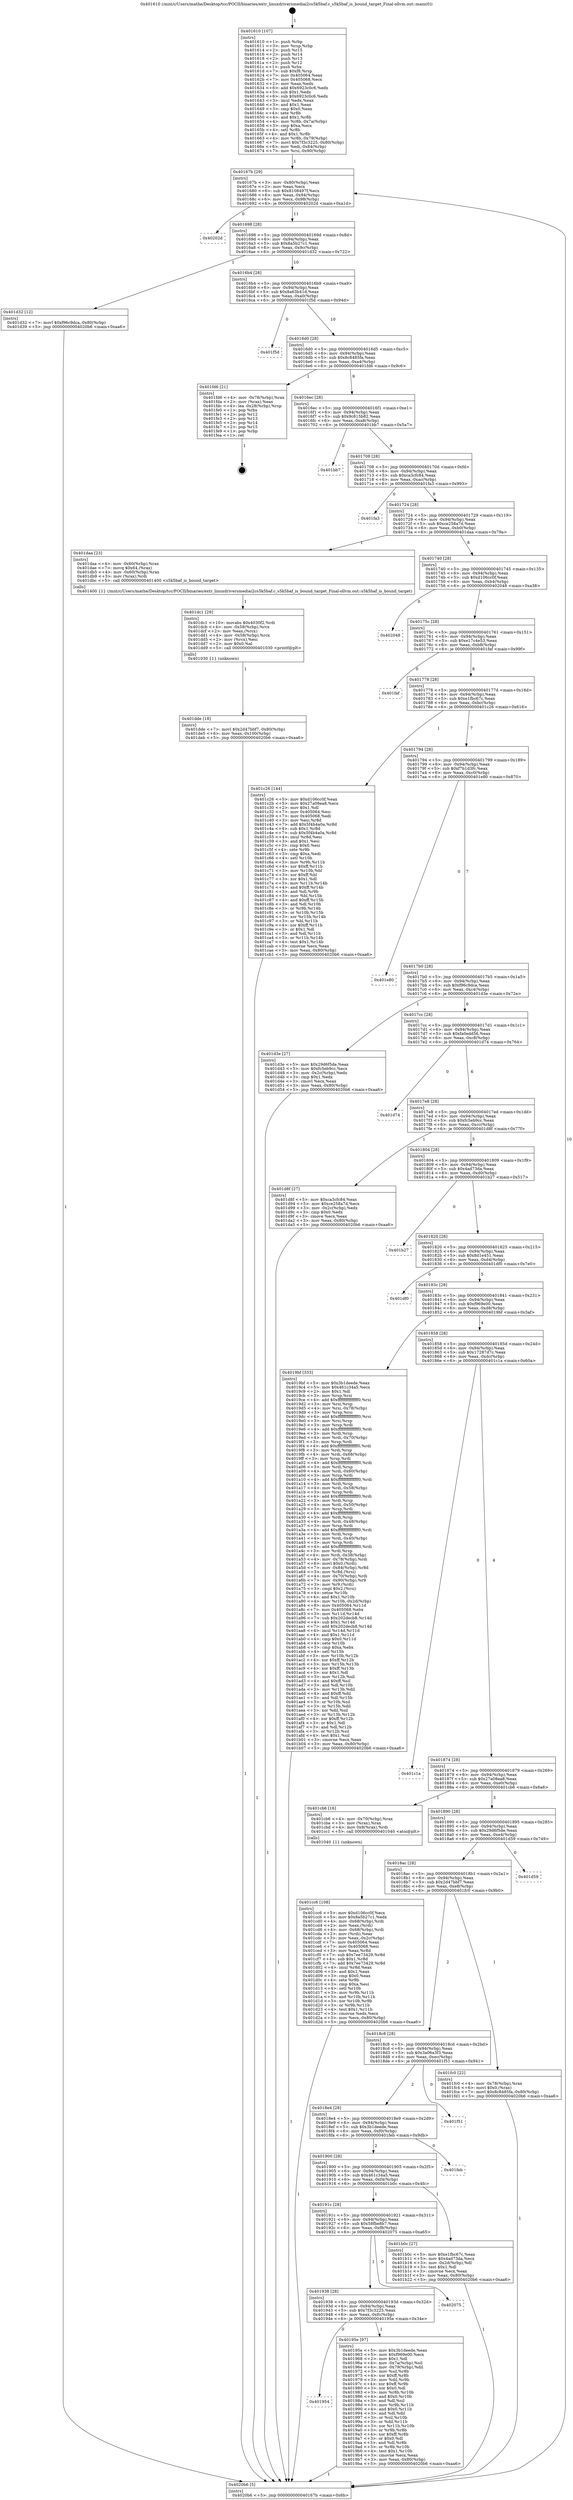 digraph "0x401610" {
  label = "0x401610 (/mnt/c/Users/mathe/Desktop/tcc/POCII/binaries/extr_linuxdriversmediai2cs5k5baf.c_s5k5baf_is_bound_target_Final-ollvm.out::main(0))"
  labelloc = "t"
  node[shape=record]

  Entry [label="",width=0.3,height=0.3,shape=circle,fillcolor=black,style=filled]
  "0x40167b" [label="{
     0x40167b [29]\l
     | [instrs]\l
     &nbsp;&nbsp;0x40167b \<+3\>: mov -0x80(%rbp),%eax\l
     &nbsp;&nbsp;0x40167e \<+2\>: mov %eax,%ecx\l
     &nbsp;&nbsp;0x401680 \<+6\>: sub $0x8108497f,%ecx\l
     &nbsp;&nbsp;0x401686 \<+6\>: mov %eax,-0x94(%rbp)\l
     &nbsp;&nbsp;0x40168c \<+6\>: mov %ecx,-0x98(%rbp)\l
     &nbsp;&nbsp;0x401692 \<+6\>: je 000000000040202d \<main+0xa1d\>\l
  }"]
  "0x40202d" [label="{
     0x40202d\l
  }", style=dashed]
  "0x401698" [label="{
     0x401698 [28]\l
     | [instrs]\l
     &nbsp;&nbsp;0x401698 \<+5\>: jmp 000000000040169d \<main+0x8d\>\l
     &nbsp;&nbsp;0x40169d \<+6\>: mov -0x94(%rbp),%eax\l
     &nbsp;&nbsp;0x4016a3 \<+5\>: sub $0x8a5b27c1,%eax\l
     &nbsp;&nbsp;0x4016a8 \<+6\>: mov %eax,-0x9c(%rbp)\l
     &nbsp;&nbsp;0x4016ae \<+6\>: je 0000000000401d32 \<main+0x722\>\l
  }"]
  Exit [label="",width=0.3,height=0.3,shape=circle,fillcolor=black,style=filled,peripheries=2]
  "0x401d32" [label="{
     0x401d32 [12]\l
     | [instrs]\l
     &nbsp;&nbsp;0x401d32 \<+7\>: movl $0xf96c9dca,-0x80(%rbp)\l
     &nbsp;&nbsp;0x401d39 \<+5\>: jmp 00000000004020b6 \<main+0xaa6\>\l
  }"]
  "0x4016b4" [label="{
     0x4016b4 [28]\l
     | [instrs]\l
     &nbsp;&nbsp;0x4016b4 \<+5\>: jmp 00000000004016b9 \<main+0xa9\>\l
     &nbsp;&nbsp;0x4016b9 \<+6\>: mov -0x94(%rbp),%eax\l
     &nbsp;&nbsp;0x4016bf \<+5\>: sub $0x8a63b41d,%eax\l
     &nbsp;&nbsp;0x4016c4 \<+6\>: mov %eax,-0xa0(%rbp)\l
     &nbsp;&nbsp;0x4016ca \<+6\>: je 0000000000401f5d \<main+0x94d\>\l
  }"]
  "0x401dde" [label="{
     0x401dde [18]\l
     | [instrs]\l
     &nbsp;&nbsp;0x401dde \<+7\>: movl $0x2d47bbf7,-0x80(%rbp)\l
     &nbsp;&nbsp;0x401de5 \<+6\>: mov %eax,-0x100(%rbp)\l
     &nbsp;&nbsp;0x401deb \<+5\>: jmp 00000000004020b6 \<main+0xaa6\>\l
  }"]
  "0x401f5d" [label="{
     0x401f5d\l
  }", style=dashed]
  "0x4016d0" [label="{
     0x4016d0 [28]\l
     | [instrs]\l
     &nbsp;&nbsp;0x4016d0 \<+5\>: jmp 00000000004016d5 \<main+0xc5\>\l
     &nbsp;&nbsp;0x4016d5 \<+6\>: mov -0x94(%rbp),%eax\l
     &nbsp;&nbsp;0x4016db \<+5\>: sub $0x8c8485fa,%eax\l
     &nbsp;&nbsp;0x4016e0 \<+6\>: mov %eax,-0xa4(%rbp)\l
     &nbsp;&nbsp;0x4016e6 \<+6\>: je 0000000000401fd6 \<main+0x9c6\>\l
  }"]
  "0x401dc1" [label="{
     0x401dc1 [29]\l
     | [instrs]\l
     &nbsp;&nbsp;0x401dc1 \<+10\>: movabs $0x4030f2,%rdi\l
     &nbsp;&nbsp;0x401dcb \<+4\>: mov -0x58(%rbp),%rcx\l
     &nbsp;&nbsp;0x401dcf \<+2\>: mov %eax,(%rcx)\l
     &nbsp;&nbsp;0x401dd1 \<+4\>: mov -0x58(%rbp),%rcx\l
     &nbsp;&nbsp;0x401dd5 \<+2\>: mov (%rcx),%esi\l
     &nbsp;&nbsp;0x401dd7 \<+2\>: mov $0x0,%al\l
     &nbsp;&nbsp;0x401dd9 \<+5\>: call 0000000000401030 \<printf@plt\>\l
     | [calls]\l
     &nbsp;&nbsp;0x401030 \{1\} (unknown)\l
  }"]
  "0x401fd6" [label="{
     0x401fd6 [21]\l
     | [instrs]\l
     &nbsp;&nbsp;0x401fd6 \<+4\>: mov -0x78(%rbp),%rax\l
     &nbsp;&nbsp;0x401fda \<+2\>: mov (%rax),%eax\l
     &nbsp;&nbsp;0x401fdc \<+4\>: lea -0x28(%rbp),%rsp\l
     &nbsp;&nbsp;0x401fe0 \<+1\>: pop %rbx\l
     &nbsp;&nbsp;0x401fe1 \<+2\>: pop %r12\l
     &nbsp;&nbsp;0x401fe3 \<+2\>: pop %r13\l
     &nbsp;&nbsp;0x401fe5 \<+2\>: pop %r14\l
     &nbsp;&nbsp;0x401fe7 \<+2\>: pop %r15\l
     &nbsp;&nbsp;0x401fe9 \<+1\>: pop %rbp\l
     &nbsp;&nbsp;0x401fea \<+1\>: ret\l
  }"]
  "0x4016ec" [label="{
     0x4016ec [28]\l
     | [instrs]\l
     &nbsp;&nbsp;0x4016ec \<+5\>: jmp 00000000004016f1 \<main+0xe1\>\l
     &nbsp;&nbsp;0x4016f1 \<+6\>: mov -0x94(%rbp),%eax\l
     &nbsp;&nbsp;0x4016f7 \<+5\>: sub $0x9c815b82,%eax\l
     &nbsp;&nbsp;0x4016fc \<+6\>: mov %eax,-0xa8(%rbp)\l
     &nbsp;&nbsp;0x401702 \<+6\>: je 0000000000401bb7 \<main+0x5a7\>\l
  }"]
  "0x401cc6" [label="{
     0x401cc6 [108]\l
     | [instrs]\l
     &nbsp;&nbsp;0x401cc6 \<+5\>: mov $0xd106cc0f,%ecx\l
     &nbsp;&nbsp;0x401ccb \<+5\>: mov $0x8a5b27c1,%edx\l
     &nbsp;&nbsp;0x401cd0 \<+4\>: mov -0x68(%rbp),%rdi\l
     &nbsp;&nbsp;0x401cd4 \<+2\>: mov %eax,(%rdi)\l
     &nbsp;&nbsp;0x401cd6 \<+4\>: mov -0x68(%rbp),%rdi\l
     &nbsp;&nbsp;0x401cda \<+2\>: mov (%rdi),%eax\l
     &nbsp;&nbsp;0x401cdc \<+3\>: mov %eax,-0x2c(%rbp)\l
     &nbsp;&nbsp;0x401cdf \<+7\>: mov 0x405064,%eax\l
     &nbsp;&nbsp;0x401ce6 \<+7\>: mov 0x405068,%esi\l
     &nbsp;&nbsp;0x401ced \<+3\>: mov %eax,%r8d\l
     &nbsp;&nbsp;0x401cf0 \<+7\>: sub $0x7ee73429,%r8d\l
     &nbsp;&nbsp;0x401cf7 \<+4\>: sub $0x1,%r8d\l
     &nbsp;&nbsp;0x401cfb \<+7\>: add $0x7ee73429,%r8d\l
     &nbsp;&nbsp;0x401d02 \<+4\>: imul %r8d,%eax\l
     &nbsp;&nbsp;0x401d06 \<+3\>: and $0x1,%eax\l
     &nbsp;&nbsp;0x401d09 \<+3\>: cmp $0x0,%eax\l
     &nbsp;&nbsp;0x401d0c \<+4\>: sete %r9b\l
     &nbsp;&nbsp;0x401d10 \<+3\>: cmp $0xa,%esi\l
     &nbsp;&nbsp;0x401d13 \<+4\>: setl %r10b\l
     &nbsp;&nbsp;0x401d17 \<+3\>: mov %r9b,%r11b\l
     &nbsp;&nbsp;0x401d1a \<+3\>: and %r10b,%r11b\l
     &nbsp;&nbsp;0x401d1d \<+3\>: xor %r10b,%r9b\l
     &nbsp;&nbsp;0x401d20 \<+3\>: or %r9b,%r11b\l
     &nbsp;&nbsp;0x401d23 \<+4\>: test $0x1,%r11b\l
     &nbsp;&nbsp;0x401d27 \<+3\>: cmovne %edx,%ecx\l
     &nbsp;&nbsp;0x401d2a \<+3\>: mov %ecx,-0x80(%rbp)\l
     &nbsp;&nbsp;0x401d2d \<+5\>: jmp 00000000004020b6 \<main+0xaa6\>\l
  }"]
  "0x401bb7" [label="{
     0x401bb7\l
  }", style=dashed]
  "0x401708" [label="{
     0x401708 [28]\l
     | [instrs]\l
     &nbsp;&nbsp;0x401708 \<+5\>: jmp 000000000040170d \<main+0xfd\>\l
     &nbsp;&nbsp;0x40170d \<+6\>: mov -0x94(%rbp),%eax\l
     &nbsp;&nbsp;0x401713 \<+5\>: sub $0xca3cfc84,%eax\l
     &nbsp;&nbsp;0x401718 \<+6\>: mov %eax,-0xac(%rbp)\l
     &nbsp;&nbsp;0x40171e \<+6\>: je 0000000000401fa3 \<main+0x993\>\l
  }"]
  "0x401610" [label="{
     0x401610 [107]\l
     | [instrs]\l
     &nbsp;&nbsp;0x401610 \<+1\>: push %rbp\l
     &nbsp;&nbsp;0x401611 \<+3\>: mov %rsp,%rbp\l
     &nbsp;&nbsp;0x401614 \<+2\>: push %r15\l
     &nbsp;&nbsp;0x401616 \<+2\>: push %r14\l
     &nbsp;&nbsp;0x401618 \<+2\>: push %r13\l
     &nbsp;&nbsp;0x40161a \<+2\>: push %r12\l
     &nbsp;&nbsp;0x40161c \<+1\>: push %rbx\l
     &nbsp;&nbsp;0x40161d \<+7\>: sub $0xf8,%rsp\l
     &nbsp;&nbsp;0x401624 \<+7\>: mov 0x405064,%eax\l
     &nbsp;&nbsp;0x40162b \<+7\>: mov 0x405068,%ecx\l
     &nbsp;&nbsp;0x401632 \<+2\>: mov %eax,%edx\l
     &nbsp;&nbsp;0x401634 \<+6\>: add $0x6923c0c6,%edx\l
     &nbsp;&nbsp;0x40163a \<+3\>: sub $0x1,%edx\l
     &nbsp;&nbsp;0x40163d \<+6\>: sub $0x6923c0c6,%edx\l
     &nbsp;&nbsp;0x401643 \<+3\>: imul %edx,%eax\l
     &nbsp;&nbsp;0x401646 \<+3\>: and $0x1,%eax\l
     &nbsp;&nbsp;0x401649 \<+3\>: cmp $0x0,%eax\l
     &nbsp;&nbsp;0x40164c \<+4\>: sete %r8b\l
     &nbsp;&nbsp;0x401650 \<+4\>: and $0x1,%r8b\l
     &nbsp;&nbsp;0x401654 \<+4\>: mov %r8b,-0x7a(%rbp)\l
     &nbsp;&nbsp;0x401658 \<+3\>: cmp $0xa,%ecx\l
     &nbsp;&nbsp;0x40165b \<+4\>: setl %r8b\l
     &nbsp;&nbsp;0x40165f \<+4\>: and $0x1,%r8b\l
     &nbsp;&nbsp;0x401663 \<+4\>: mov %r8b,-0x79(%rbp)\l
     &nbsp;&nbsp;0x401667 \<+7\>: movl $0x7f3c3225,-0x80(%rbp)\l
     &nbsp;&nbsp;0x40166e \<+6\>: mov %edi,-0x84(%rbp)\l
     &nbsp;&nbsp;0x401674 \<+7\>: mov %rsi,-0x90(%rbp)\l
  }"]
  "0x401fa3" [label="{
     0x401fa3\l
  }", style=dashed]
  "0x401724" [label="{
     0x401724 [28]\l
     | [instrs]\l
     &nbsp;&nbsp;0x401724 \<+5\>: jmp 0000000000401729 \<main+0x119\>\l
     &nbsp;&nbsp;0x401729 \<+6\>: mov -0x94(%rbp),%eax\l
     &nbsp;&nbsp;0x40172f \<+5\>: sub $0xce258a7d,%eax\l
     &nbsp;&nbsp;0x401734 \<+6\>: mov %eax,-0xb0(%rbp)\l
     &nbsp;&nbsp;0x40173a \<+6\>: je 0000000000401daa \<main+0x79a\>\l
  }"]
  "0x4020b6" [label="{
     0x4020b6 [5]\l
     | [instrs]\l
     &nbsp;&nbsp;0x4020b6 \<+5\>: jmp 000000000040167b \<main+0x6b\>\l
  }"]
  "0x401daa" [label="{
     0x401daa [23]\l
     | [instrs]\l
     &nbsp;&nbsp;0x401daa \<+4\>: mov -0x60(%rbp),%rax\l
     &nbsp;&nbsp;0x401dae \<+7\>: movq $0x64,(%rax)\l
     &nbsp;&nbsp;0x401db5 \<+4\>: mov -0x60(%rbp),%rax\l
     &nbsp;&nbsp;0x401db9 \<+3\>: mov (%rax),%rdi\l
     &nbsp;&nbsp;0x401dbc \<+5\>: call 0000000000401400 \<s5k5baf_is_bound_target\>\l
     | [calls]\l
     &nbsp;&nbsp;0x401400 \{1\} (/mnt/c/Users/mathe/Desktop/tcc/POCII/binaries/extr_linuxdriversmediai2cs5k5baf.c_s5k5baf_is_bound_target_Final-ollvm.out::s5k5baf_is_bound_target)\l
  }"]
  "0x401740" [label="{
     0x401740 [28]\l
     | [instrs]\l
     &nbsp;&nbsp;0x401740 \<+5\>: jmp 0000000000401745 \<main+0x135\>\l
     &nbsp;&nbsp;0x401745 \<+6\>: mov -0x94(%rbp),%eax\l
     &nbsp;&nbsp;0x40174b \<+5\>: sub $0xd106cc0f,%eax\l
     &nbsp;&nbsp;0x401750 \<+6\>: mov %eax,-0xb4(%rbp)\l
     &nbsp;&nbsp;0x401756 \<+6\>: je 0000000000402048 \<main+0xa38\>\l
  }"]
  "0x401954" [label="{
     0x401954\l
  }", style=dashed]
  "0x402048" [label="{
     0x402048\l
  }", style=dashed]
  "0x40175c" [label="{
     0x40175c [28]\l
     | [instrs]\l
     &nbsp;&nbsp;0x40175c \<+5\>: jmp 0000000000401761 \<main+0x151\>\l
     &nbsp;&nbsp;0x401761 \<+6\>: mov -0x94(%rbp),%eax\l
     &nbsp;&nbsp;0x401767 \<+5\>: sub $0xe17c4e53,%eax\l
     &nbsp;&nbsp;0x40176c \<+6\>: mov %eax,-0xb8(%rbp)\l
     &nbsp;&nbsp;0x401772 \<+6\>: je 0000000000401faf \<main+0x99f\>\l
  }"]
  "0x40195e" [label="{
     0x40195e [97]\l
     | [instrs]\l
     &nbsp;&nbsp;0x40195e \<+5\>: mov $0x3b1deede,%eax\l
     &nbsp;&nbsp;0x401963 \<+5\>: mov $0xf969e00,%ecx\l
     &nbsp;&nbsp;0x401968 \<+2\>: mov $0x1,%dl\l
     &nbsp;&nbsp;0x40196a \<+4\>: mov -0x7a(%rbp),%sil\l
     &nbsp;&nbsp;0x40196e \<+4\>: mov -0x79(%rbp),%dil\l
     &nbsp;&nbsp;0x401972 \<+3\>: mov %sil,%r8b\l
     &nbsp;&nbsp;0x401975 \<+4\>: xor $0xff,%r8b\l
     &nbsp;&nbsp;0x401979 \<+3\>: mov %dil,%r9b\l
     &nbsp;&nbsp;0x40197c \<+4\>: xor $0xff,%r9b\l
     &nbsp;&nbsp;0x401980 \<+3\>: xor $0x0,%dl\l
     &nbsp;&nbsp;0x401983 \<+3\>: mov %r8b,%r10b\l
     &nbsp;&nbsp;0x401986 \<+4\>: and $0x0,%r10b\l
     &nbsp;&nbsp;0x40198a \<+3\>: and %dl,%sil\l
     &nbsp;&nbsp;0x40198d \<+3\>: mov %r9b,%r11b\l
     &nbsp;&nbsp;0x401990 \<+4\>: and $0x0,%r11b\l
     &nbsp;&nbsp;0x401994 \<+3\>: and %dl,%dil\l
     &nbsp;&nbsp;0x401997 \<+3\>: or %sil,%r10b\l
     &nbsp;&nbsp;0x40199a \<+3\>: or %dil,%r11b\l
     &nbsp;&nbsp;0x40199d \<+3\>: xor %r11b,%r10b\l
     &nbsp;&nbsp;0x4019a0 \<+3\>: or %r9b,%r8b\l
     &nbsp;&nbsp;0x4019a3 \<+4\>: xor $0xff,%r8b\l
     &nbsp;&nbsp;0x4019a7 \<+3\>: or $0x0,%dl\l
     &nbsp;&nbsp;0x4019aa \<+3\>: and %dl,%r8b\l
     &nbsp;&nbsp;0x4019ad \<+3\>: or %r8b,%r10b\l
     &nbsp;&nbsp;0x4019b0 \<+4\>: test $0x1,%r10b\l
     &nbsp;&nbsp;0x4019b4 \<+3\>: cmovne %ecx,%eax\l
     &nbsp;&nbsp;0x4019b7 \<+3\>: mov %eax,-0x80(%rbp)\l
     &nbsp;&nbsp;0x4019ba \<+5\>: jmp 00000000004020b6 \<main+0xaa6\>\l
  }"]
  "0x401faf" [label="{
     0x401faf\l
  }", style=dashed]
  "0x401778" [label="{
     0x401778 [28]\l
     | [instrs]\l
     &nbsp;&nbsp;0x401778 \<+5\>: jmp 000000000040177d \<main+0x16d\>\l
     &nbsp;&nbsp;0x40177d \<+6\>: mov -0x94(%rbp),%eax\l
     &nbsp;&nbsp;0x401783 \<+5\>: sub $0xe1fbc67c,%eax\l
     &nbsp;&nbsp;0x401788 \<+6\>: mov %eax,-0xbc(%rbp)\l
     &nbsp;&nbsp;0x40178e \<+6\>: je 0000000000401c26 \<main+0x616\>\l
  }"]
  "0x401938" [label="{
     0x401938 [28]\l
     | [instrs]\l
     &nbsp;&nbsp;0x401938 \<+5\>: jmp 000000000040193d \<main+0x32d\>\l
     &nbsp;&nbsp;0x40193d \<+6\>: mov -0x94(%rbp),%eax\l
     &nbsp;&nbsp;0x401943 \<+5\>: sub $0x7f3c3225,%eax\l
     &nbsp;&nbsp;0x401948 \<+6\>: mov %eax,-0xfc(%rbp)\l
     &nbsp;&nbsp;0x40194e \<+6\>: je 000000000040195e \<main+0x34e\>\l
  }"]
  "0x401c26" [label="{
     0x401c26 [144]\l
     | [instrs]\l
     &nbsp;&nbsp;0x401c26 \<+5\>: mov $0xd106cc0f,%eax\l
     &nbsp;&nbsp;0x401c2b \<+5\>: mov $0x27a08ea8,%ecx\l
     &nbsp;&nbsp;0x401c30 \<+2\>: mov $0x1,%dl\l
     &nbsp;&nbsp;0x401c32 \<+7\>: mov 0x405064,%esi\l
     &nbsp;&nbsp;0x401c39 \<+7\>: mov 0x405068,%edi\l
     &nbsp;&nbsp;0x401c40 \<+3\>: mov %esi,%r8d\l
     &nbsp;&nbsp;0x401c43 \<+7\>: add $0x5f4b4a0a,%r8d\l
     &nbsp;&nbsp;0x401c4a \<+4\>: sub $0x1,%r8d\l
     &nbsp;&nbsp;0x401c4e \<+7\>: sub $0x5f4b4a0a,%r8d\l
     &nbsp;&nbsp;0x401c55 \<+4\>: imul %r8d,%esi\l
     &nbsp;&nbsp;0x401c59 \<+3\>: and $0x1,%esi\l
     &nbsp;&nbsp;0x401c5c \<+3\>: cmp $0x0,%esi\l
     &nbsp;&nbsp;0x401c5f \<+4\>: sete %r9b\l
     &nbsp;&nbsp;0x401c63 \<+3\>: cmp $0xa,%edi\l
     &nbsp;&nbsp;0x401c66 \<+4\>: setl %r10b\l
     &nbsp;&nbsp;0x401c6a \<+3\>: mov %r9b,%r11b\l
     &nbsp;&nbsp;0x401c6d \<+4\>: xor $0xff,%r11b\l
     &nbsp;&nbsp;0x401c71 \<+3\>: mov %r10b,%bl\l
     &nbsp;&nbsp;0x401c74 \<+3\>: xor $0xff,%bl\l
     &nbsp;&nbsp;0x401c77 \<+3\>: xor $0x1,%dl\l
     &nbsp;&nbsp;0x401c7a \<+3\>: mov %r11b,%r14b\l
     &nbsp;&nbsp;0x401c7d \<+4\>: and $0xff,%r14b\l
     &nbsp;&nbsp;0x401c81 \<+3\>: and %dl,%r9b\l
     &nbsp;&nbsp;0x401c84 \<+3\>: mov %bl,%r15b\l
     &nbsp;&nbsp;0x401c87 \<+4\>: and $0xff,%r15b\l
     &nbsp;&nbsp;0x401c8b \<+3\>: and %dl,%r10b\l
     &nbsp;&nbsp;0x401c8e \<+3\>: or %r9b,%r14b\l
     &nbsp;&nbsp;0x401c91 \<+3\>: or %r10b,%r15b\l
     &nbsp;&nbsp;0x401c94 \<+3\>: xor %r15b,%r14b\l
     &nbsp;&nbsp;0x401c97 \<+3\>: or %bl,%r11b\l
     &nbsp;&nbsp;0x401c9a \<+4\>: xor $0xff,%r11b\l
     &nbsp;&nbsp;0x401c9e \<+3\>: or $0x1,%dl\l
     &nbsp;&nbsp;0x401ca1 \<+3\>: and %dl,%r11b\l
     &nbsp;&nbsp;0x401ca4 \<+3\>: or %r11b,%r14b\l
     &nbsp;&nbsp;0x401ca7 \<+4\>: test $0x1,%r14b\l
     &nbsp;&nbsp;0x401cab \<+3\>: cmovne %ecx,%eax\l
     &nbsp;&nbsp;0x401cae \<+3\>: mov %eax,-0x80(%rbp)\l
     &nbsp;&nbsp;0x401cb1 \<+5\>: jmp 00000000004020b6 \<main+0xaa6\>\l
  }"]
  "0x401794" [label="{
     0x401794 [28]\l
     | [instrs]\l
     &nbsp;&nbsp;0x401794 \<+5\>: jmp 0000000000401799 \<main+0x189\>\l
     &nbsp;&nbsp;0x401799 \<+6\>: mov -0x94(%rbp),%eax\l
     &nbsp;&nbsp;0x40179f \<+5\>: sub $0xf7b1d3fc,%eax\l
     &nbsp;&nbsp;0x4017a4 \<+6\>: mov %eax,-0xc0(%rbp)\l
     &nbsp;&nbsp;0x4017aa \<+6\>: je 0000000000401e80 \<main+0x870\>\l
  }"]
  "0x402075" [label="{
     0x402075\l
  }", style=dashed]
  "0x401e80" [label="{
     0x401e80\l
  }", style=dashed]
  "0x4017b0" [label="{
     0x4017b0 [28]\l
     | [instrs]\l
     &nbsp;&nbsp;0x4017b0 \<+5\>: jmp 00000000004017b5 \<main+0x1a5\>\l
     &nbsp;&nbsp;0x4017b5 \<+6\>: mov -0x94(%rbp),%eax\l
     &nbsp;&nbsp;0x4017bb \<+5\>: sub $0xf96c9dca,%eax\l
     &nbsp;&nbsp;0x4017c0 \<+6\>: mov %eax,-0xc4(%rbp)\l
     &nbsp;&nbsp;0x4017c6 \<+6\>: je 0000000000401d3e \<main+0x72e\>\l
  }"]
  "0x40191c" [label="{
     0x40191c [28]\l
     | [instrs]\l
     &nbsp;&nbsp;0x40191c \<+5\>: jmp 0000000000401921 \<main+0x311\>\l
     &nbsp;&nbsp;0x401921 \<+6\>: mov -0x94(%rbp),%eax\l
     &nbsp;&nbsp;0x401927 \<+5\>: sub $0x58fbe8b7,%eax\l
     &nbsp;&nbsp;0x40192c \<+6\>: mov %eax,-0xf8(%rbp)\l
     &nbsp;&nbsp;0x401932 \<+6\>: je 0000000000402075 \<main+0xa65\>\l
  }"]
  "0x401d3e" [label="{
     0x401d3e [27]\l
     | [instrs]\l
     &nbsp;&nbsp;0x401d3e \<+5\>: mov $0x29d6f5de,%eax\l
     &nbsp;&nbsp;0x401d43 \<+5\>: mov $0xfc5eb9cc,%ecx\l
     &nbsp;&nbsp;0x401d48 \<+3\>: mov -0x2c(%rbp),%edx\l
     &nbsp;&nbsp;0x401d4b \<+3\>: cmp $0x1,%edx\l
     &nbsp;&nbsp;0x401d4e \<+3\>: cmovl %ecx,%eax\l
     &nbsp;&nbsp;0x401d51 \<+3\>: mov %eax,-0x80(%rbp)\l
     &nbsp;&nbsp;0x401d54 \<+5\>: jmp 00000000004020b6 \<main+0xaa6\>\l
  }"]
  "0x4017cc" [label="{
     0x4017cc [28]\l
     | [instrs]\l
     &nbsp;&nbsp;0x4017cc \<+5\>: jmp 00000000004017d1 \<main+0x1c1\>\l
     &nbsp;&nbsp;0x4017d1 \<+6\>: mov -0x94(%rbp),%eax\l
     &nbsp;&nbsp;0x4017d7 \<+5\>: sub $0xfa0edd56,%eax\l
     &nbsp;&nbsp;0x4017dc \<+6\>: mov %eax,-0xc8(%rbp)\l
     &nbsp;&nbsp;0x4017e2 \<+6\>: je 0000000000401d74 \<main+0x764\>\l
  }"]
  "0x401b0c" [label="{
     0x401b0c [27]\l
     | [instrs]\l
     &nbsp;&nbsp;0x401b0c \<+5\>: mov $0xe1fbc67c,%eax\l
     &nbsp;&nbsp;0x401b11 \<+5\>: mov $0x4ad73da,%ecx\l
     &nbsp;&nbsp;0x401b16 \<+3\>: mov -0x2d(%rbp),%dl\l
     &nbsp;&nbsp;0x401b19 \<+3\>: test $0x1,%dl\l
     &nbsp;&nbsp;0x401b1c \<+3\>: cmovne %ecx,%eax\l
     &nbsp;&nbsp;0x401b1f \<+3\>: mov %eax,-0x80(%rbp)\l
     &nbsp;&nbsp;0x401b22 \<+5\>: jmp 00000000004020b6 \<main+0xaa6\>\l
  }"]
  "0x401d74" [label="{
     0x401d74\l
  }", style=dashed]
  "0x4017e8" [label="{
     0x4017e8 [28]\l
     | [instrs]\l
     &nbsp;&nbsp;0x4017e8 \<+5\>: jmp 00000000004017ed \<main+0x1dd\>\l
     &nbsp;&nbsp;0x4017ed \<+6\>: mov -0x94(%rbp),%eax\l
     &nbsp;&nbsp;0x4017f3 \<+5\>: sub $0xfc5eb9cc,%eax\l
     &nbsp;&nbsp;0x4017f8 \<+6\>: mov %eax,-0xcc(%rbp)\l
     &nbsp;&nbsp;0x4017fe \<+6\>: je 0000000000401d8f \<main+0x77f\>\l
  }"]
  "0x401900" [label="{
     0x401900 [28]\l
     | [instrs]\l
     &nbsp;&nbsp;0x401900 \<+5\>: jmp 0000000000401905 \<main+0x2f5\>\l
     &nbsp;&nbsp;0x401905 \<+6\>: mov -0x94(%rbp),%eax\l
     &nbsp;&nbsp;0x40190b \<+5\>: sub $0x461c34a5,%eax\l
     &nbsp;&nbsp;0x401910 \<+6\>: mov %eax,-0xf4(%rbp)\l
     &nbsp;&nbsp;0x401916 \<+6\>: je 0000000000401b0c \<main+0x4fc\>\l
  }"]
  "0x401d8f" [label="{
     0x401d8f [27]\l
     | [instrs]\l
     &nbsp;&nbsp;0x401d8f \<+5\>: mov $0xca3cfc84,%eax\l
     &nbsp;&nbsp;0x401d94 \<+5\>: mov $0xce258a7d,%ecx\l
     &nbsp;&nbsp;0x401d99 \<+3\>: mov -0x2c(%rbp),%edx\l
     &nbsp;&nbsp;0x401d9c \<+3\>: cmp $0x0,%edx\l
     &nbsp;&nbsp;0x401d9f \<+3\>: cmove %ecx,%eax\l
     &nbsp;&nbsp;0x401da2 \<+3\>: mov %eax,-0x80(%rbp)\l
     &nbsp;&nbsp;0x401da5 \<+5\>: jmp 00000000004020b6 \<main+0xaa6\>\l
  }"]
  "0x401804" [label="{
     0x401804 [28]\l
     | [instrs]\l
     &nbsp;&nbsp;0x401804 \<+5\>: jmp 0000000000401809 \<main+0x1f9\>\l
     &nbsp;&nbsp;0x401809 \<+6\>: mov -0x94(%rbp),%eax\l
     &nbsp;&nbsp;0x40180f \<+5\>: sub $0x4ad73da,%eax\l
     &nbsp;&nbsp;0x401814 \<+6\>: mov %eax,-0xd0(%rbp)\l
     &nbsp;&nbsp;0x40181a \<+6\>: je 0000000000401b27 \<main+0x517\>\l
  }"]
  "0x401feb" [label="{
     0x401feb\l
  }", style=dashed]
  "0x401b27" [label="{
     0x401b27\l
  }", style=dashed]
  "0x401820" [label="{
     0x401820 [28]\l
     | [instrs]\l
     &nbsp;&nbsp;0x401820 \<+5\>: jmp 0000000000401825 \<main+0x215\>\l
     &nbsp;&nbsp;0x401825 \<+6\>: mov -0x94(%rbp),%eax\l
     &nbsp;&nbsp;0x40182b \<+5\>: sub $0x8d1e451,%eax\l
     &nbsp;&nbsp;0x401830 \<+6\>: mov %eax,-0xd4(%rbp)\l
     &nbsp;&nbsp;0x401836 \<+6\>: je 0000000000401df0 \<main+0x7e0\>\l
  }"]
  "0x4018e4" [label="{
     0x4018e4 [28]\l
     | [instrs]\l
     &nbsp;&nbsp;0x4018e4 \<+5\>: jmp 00000000004018e9 \<main+0x2d9\>\l
     &nbsp;&nbsp;0x4018e9 \<+6\>: mov -0x94(%rbp),%eax\l
     &nbsp;&nbsp;0x4018ef \<+5\>: sub $0x3b1deede,%eax\l
     &nbsp;&nbsp;0x4018f4 \<+6\>: mov %eax,-0xf0(%rbp)\l
     &nbsp;&nbsp;0x4018fa \<+6\>: je 0000000000401feb \<main+0x9db\>\l
  }"]
  "0x401df0" [label="{
     0x401df0\l
  }", style=dashed]
  "0x40183c" [label="{
     0x40183c [28]\l
     | [instrs]\l
     &nbsp;&nbsp;0x40183c \<+5\>: jmp 0000000000401841 \<main+0x231\>\l
     &nbsp;&nbsp;0x401841 \<+6\>: mov -0x94(%rbp),%eax\l
     &nbsp;&nbsp;0x401847 \<+5\>: sub $0xf969e00,%eax\l
     &nbsp;&nbsp;0x40184c \<+6\>: mov %eax,-0xd8(%rbp)\l
     &nbsp;&nbsp;0x401852 \<+6\>: je 00000000004019bf \<main+0x3af\>\l
  }"]
  "0x401f51" [label="{
     0x401f51\l
  }", style=dashed]
  "0x4019bf" [label="{
     0x4019bf [333]\l
     | [instrs]\l
     &nbsp;&nbsp;0x4019bf \<+5\>: mov $0x3b1deede,%eax\l
     &nbsp;&nbsp;0x4019c4 \<+5\>: mov $0x461c34a5,%ecx\l
     &nbsp;&nbsp;0x4019c9 \<+2\>: mov $0x1,%dl\l
     &nbsp;&nbsp;0x4019cb \<+3\>: mov %rsp,%rsi\l
     &nbsp;&nbsp;0x4019ce \<+4\>: add $0xfffffffffffffff0,%rsi\l
     &nbsp;&nbsp;0x4019d2 \<+3\>: mov %rsi,%rsp\l
     &nbsp;&nbsp;0x4019d5 \<+4\>: mov %rsi,-0x78(%rbp)\l
     &nbsp;&nbsp;0x4019d9 \<+3\>: mov %rsp,%rsi\l
     &nbsp;&nbsp;0x4019dc \<+4\>: add $0xfffffffffffffff0,%rsi\l
     &nbsp;&nbsp;0x4019e0 \<+3\>: mov %rsi,%rsp\l
     &nbsp;&nbsp;0x4019e3 \<+3\>: mov %rsp,%rdi\l
     &nbsp;&nbsp;0x4019e6 \<+4\>: add $0xfffffffffffffff0,%rdi\l
     &nbsp;&nbsp;0x4019ea \<+3\>: mov %rdi,%rsp\l
     &nbsp;&nbsp;0x4019ed \<+4\>: mov %rdi,-0x70(%rbp)\l
     &nbsp;&nbsp;0x4019f1 \<+3\>: mov %rsp,%rdi\l
     &nbsp;&nbsp;0x4019f4 \<+4\>: add $0xfffffffffffffff0,%rdi\l
     &nbsp;&nbsp;0x4019f8 \<+3\>: mov %rdi,%rsp\l
     &nbsp;&nbsp;0x4019fb \<+4\>: mov %rdi,-0x68(%rbp)\l
     &nbsp;&nbsp;0x4019ff \<+3\>: mov %rsp,%rdi\l
     &nbsp;&nbsp;0x401a02 \<+4\>: add $0xfffffffffffffff0,%rdi\l
     &nbsp;&nbsp;0x401a06 \<+3\>: mov %rdi,%rsp\l
     &nbsp;&nbsp;0x401a09 \<+4\>: mov %rdi,-0x60(%rbp)\l
     &nbsp;&nbsp;0x401a0d \<+3\>: mov %rsp,%rdi\l
     &nbsp;&nbsp;0x401a10 \<+4\>: add $0xfffffffffffffff0,%rdi\l
     &nbsp;&nbsp;0x401a14 \<+3\>: mov %rdi,%rsp\l
     &nbsp;&nbsp;0x401a17 \<+4\>: mov %rdi,-0x58(%rbp)\l
     &nbsp;&nbsp;0x401a1b \<+3\>: mov %rsp,%rdi\l
     &nbsp;&nbsp;0x401a1e \<+4\>: add $0xfffffffffffffff0,%rdi\l
     &nbsp;&nbsp;0x401a22 \<+3\>: mov %rdi,%rsp\l
     &nbsp;&nbsp;0x401a25 \<+4\>: mov %rdi,-0x50(%rbp)\l
     &nbsp;&nbsp;0x401a29 \<+3\>: mov %rsp,%rdi\l
     &nbsp;&nbsp;0x401a2c \<+4\>: add $0xfffffffffffffff0,%rdi\l
     &nbsp;&nbsp;0x401a30 \<+3\>: mov %rdi,%rsp\l
     &nbsp;&nbsp;0x401a33 \<+4\>: mov %rdi,-0x48(%rbp)\l
     &nbsp;&nbsp;0x401a37 \<+3\>: mov %rsp,%rdi\l
     &nbsp;&nbsp;0x401a3a \<+4\>: add $0xfffffffffffffff0,%rdi\l
     &nbsp;&nbsp;0x401a3e \<+3\>: mov %rdi,%rsp\l
     &nbsp;&nbsp;0x401a41 \<+4\>: mov %rdi,-0x40(%rbp)\l
     &nbsp;&nbsp;0x401a45 \<+3\>: mov %rsp,%rdi\l
     &nbsp;&nbsp;0x401a48 \<+4\>: add $0xfffffffffffffff0,%rdi\l
     &nbsp;&nbsp;0x401a4c \<+3\>: mov %rdi,%rsp\l
     &nbsp;&nbsp;0x401a4f \<+4\>: mov %rdi,-0x38(%rbp)\l
     &nbsp;&nbsp;0x401a53 \<+4\>: mov -0x78(%rbp),%rdi\l
     &nbsp;&nbsp;0x401a57 \<+6\>: movl $0x0,(%rdi)\l
     &nbsp;&nbsp;0x401a5d \<+7\>: mov -0x84(%rbp),%r8d\l
     &nbsp;&nbsp;0x401a64 \<+3\>: mov %r8d,(%rsi)\l
     &nbsp;&nbsp;0x401a67 \<+4\>: mov -0x70(%rbp),%rdi\l
     &nbsp;&nbsp;0x401a6b \<+7\>: mov -0x90(%rbp),%r9\l
     &nbsp;&nbsp;0x401a72 \<+3\>: mov %r9,(%rdi)\l
     &nbsp;&nbsp;0x401a75 \<+3\>: cmpl $0x2,(%rsi)\l
     &nbsp;&nbsp;0x401a78 \<+4\>: setne %r10b\l
     &nbsp;&nbsp;0x401a7c \<+4\>: and $0x1,%r10b\l
     &nbsp;&nbsp;0x401a80 \<+4\>: mov %r10b,-0x2d(%rbp)\l
     &nbsp;&nbsp;0x401a84 \<+8\>: mov 0x405064,%r11d\l
     &nbsp;&nbsp;0x401a8c \<+7\>: mov 0x405068,%ebx\l
     &nbsp;&nbsp;0x401a93 \<+3\>: mov %r11d,%r14d\l
     &nbsp;&nbsp;0x401a96 \<+7\>: sub $0x202decb8,%r14d\l
     &nbsp;&nbsp;0x401a9d \<+4\>: sub $0x1,%r14d\l
     &nbsp;&nbsp;0x401aa1 \<+7\>: add $0x202decb8,%r14d\l
     &nbsp;&nbsp;0x401aa8 \<+4\>: imul %r14d,%r11d\l
     &nbsp;&nbsp;0x401aac \<+4\>: and $0x1,%r11d\l
     &nbsp;&nbsp;0x401ab0 \<+4\>: cmp $0x0,%r11d\l
     &nbsp;&nbsp;0x401ab4 \<+4\>: sete %r10b\l
     &nbsp;&nbsp;0x401ab8 \<+3\>: cmp $0xa,%ebx\l
     &nbsp;&nbsp;0x401abb \<+4\>: setl %r15b\l
     &nbsp;&nbsp;0x401abf \<+3\>: mov %r10b,%r12b\l
     &nbsp;&nbsp;0x401ac2 \<+4\>: xor $0xff,%r12b\l
     &nbsp;&nbsp;0x401ac6 \<+3\>: mov %r15b,%r13b\l
     &nbsp;&nbsp;0x401ac9 \<+4\>: xor $0xff,%r13b\l
     &nbsp;&nbsp;0x401acd \<+3\>: xor $0x1,%dl\l
     &nbsp;&nbsp;0x401ad0 \<+3\>: mov %r12b,%sil\l
     &nbsp;&nbsp;0x401ad3 \<+4\>: and $0xff,%sil\l
     &nbsp;&nbsp;0x401ad7 \<+3\>: and %dl,%r10b\l
     &nbsp;&nbsp;0x401ada \<+3\>: mov %r13b,%dil\l
     &nbsp;&nbsp;0x401add \<+4\>: and $0xff,%dil\l
     &nbsp;&nbsp;0x401ae1 \<+3\>: and %dl,%r15b\l
     &nbsp;&nbsp;0x401ae4 \<+3\>: or %r10b,%sil\l
     &nbsp;&nbsp;0x401ae7 \<+3\>: or %r15b,%dil\l
     &nbsp;&nbsp;0x401aea \<+3\>: xor %dil,%sil\l
     &nbsp;&nbsp;0x401aed \<+3\>: or %r13b,%r12b\l
     &nbsp;&nbsp;0x401af0 \<+4\>: xor $0xff,%r12b\l
     &nbsp;&nbsp;0x401af4 \<+3\>: or $0x1,%dl\l
     &nbsp;&nbsp;0x401af7 \<+3\>: and %dl,%r12b\l
     &nbsp;&nbsp;0x401afa \<+3\>: or %r12b,%sil\l
     &nbsp;&nbsp;0x401afd \<+4\>: test $0x1,%sil\l
     &nbsp;&nbsp;0x401b01 \<+3\>: cmovne %ecx,%eax\l
     &nbsp;&nbsp;0x401b04 \<+3\>: mov %eax,-0x80(%rbp)\l
     &nbsp;&nbsp;0x401b07 \<+5\>: jmp 00000000004020b6 \<main+0xaa6\>\l
  }"]
  "0x401858" [label="{
     0x401858 [28]\l
     | [instrs]\l
     &nbsp;&nbsp;0x401858 \<+5\>: jmp 000000000040185d \<main+0x24d\>\l
     &nbsp;&nbsp;0x40185d \<+6\>: mov -0x94(%rbp),%eax\l
     &nbsp;&nbsp;0x401863 \<+5\>: sub $0x17287d7c,%eax\l
     &nbsp;&nbsp;0x401868 \<+6\>: mov %eax,-0xdc(%rbp)\l
     &nbsp;&nbsp;0x40186e \<+6\>: je 0000000000401c1a \<main+0x60a\>\l
  }"]
  "0x4018c8" [label="{
     0x4018c8 [28]\l
     | [instrs]\l
     &nbsp;&nbsp;0x4018c8 \<+5\>: jmp 00000000004018cd \<main+0x2bd\>\l
     &nbsp;&nbsp;0x4018cd \<+6\>: mov -0x94(%rbp),%eax\l
     &nbsp;&nbsp;0x4018d3 \<+5\>: sub $0x3a06a3f3,%eax\l
     &nbsp;&nbsp;0x4018d8 \<+6\>: mov %eax,-0xec(%rbp)\l
     &nbsp;&nbsp;0x4018de \<+6\>: je 0000000000401f51 \<main+0x941\>\l
  }"]
  "0x401c1a" [label="{
     0x401c1a\l
  }", style=dashed]
  "0x401874" [label="{
     0x401874 [28]\l
     | [instrs]\l
     &nbsp;&nbsp;0x401874 \<+5\>: jmp 0000000000401879 \<main+0x269\>\l
     &nbsp;&nbsp;0x401879 \<+6\>: mov -0x94(%rbp),%eax\l
     &nbsp;&nbsp;0x40187f \<+5\>: sub $0x27a08ea8,%eax\l
     &nbsp;&nbsp;0x401884 \<+6\>: mov %eax,-0xe0(%rbp)\l
     &nbsp;&nbsp;0x40188a \<+6\>: je 0000000000401cb6 \<main+0x6a6\>\l
  }"]
  "0x401fc0" [label="{
     0x401fc0 [22]\l
     | [instrs]\l
     &nbsp;&nbsp;0x401fc0 \<+4\>: mov -0x78(%rbp),%rax\l
     &nbsp;&nbsp;0x401fc4 \<+6\>: movl $0x0,(%rax)\l
     &nbsp;&nbsp;0x401fca \<+7\>: movl $0x8c8485fa,-0x80(%rbp)\l
     &nbsp;&nbsp;0x401fd1 \<+5\>: jmp 00000000004020b6 \<main+0xaa6\>\l
  }"]
  "0x401cb6" [label="{
     0x401cb6 [16]\l
     | [instrs]\l
     &nbsp;&nbsp;0x401cb6 \<+4\>: mov -0x70(%rbp),%rax\l
     &nbsp;&nbsp;0x401cba \<+3\>: mov (%rax),%rax\l
     &nbsp;&nbsp;0x401cbd \<+4\>: mov 0x8(%rax),%rdi\l
     &nbsp;&nbsp;0x401cc1 \<+5\>: call 0000000000401040 \<atoi@plt\>\l
     | [calls]\l
     &nbsp;&nbsp;0x401040 \{1\} (unknown)\l
  }"]
  "0x401890" [label="{
     0x401890 [28]\l
     | [instrs]\l
     &nbsp;&nbsp;0x401890 \<+5\>: jmp 0000000000401895 \<main+0x285\>\l
     &nbsp;&nbsp;0x401895 \<+6\>: mov -0x94(%rbp),%eax\l
     &nbsp;&nbsp;0x40189b \<+5\>: sub $0x29d6f5de,%eax\l
     &nbsp;&nbsp;0x4018a0 \<+6\>: mov %eax,-0xe4(%rbp)\l
     &nbsp;&nbsp;0x4018a6 \<+6\>: je 0000000000401d59 \<main+0x749\>\l
  }"]
  "0x4018ac" [label="{
     0x4018ac [28]\l
     | [instrs]\l
     &nbsp;&nbsp;0x4018ac \<+5\>: jmp 00000000004018b1 \<main+0x2a1\>\l
     &nbsp;&nbsp;0x4018b1 \<+6\>: mov -0x94(%rbp),%eax\l
     &nbsp;&nbsp;0x4018b7 \<+5\>: sub $0x2d47bbf7,%eax\l
     &nbsp;&nbsp;0x4018bc \<+6\>: mov %eax,-0xe8(%rbp)\l
     &nbsp;&nbsp;0x4018c2 \<+6\>: je 0000000000401fc0 \<main+0x9b0\>\l
  }"]
  "0x401d59" [label="{
     0x401d59\l
  }", style=dashed]
  Entry -> "0x401610" [label=" 1"]
  "0x40167b" -> "0x40202d" [label=" 0"]
  "0x40167b" -> "0x401698" [label=" 11"]
  "0x401fd6" -> Exit [label=" 1"]
  "0x401698" -> "0x401d32" [label=" 1"]
  "0x401698" -> "0x4016b4" [label=" 10"]
  "0x401fc0" -> "0x4020b6" [label=" 1"]
  "0x4016b4" -> "0x401f5d" [label=" 0"]
  "0x4016b4" -> "0x4016d0" [label=" 10"]
  "0x401dde" -> "0x4020b6" [label=" 1"]
  "0x4016d0" -> "0x401fd6" [label=" 1"]
  "0x4016d0" -> "0x4016ec" [label=" 9"]
  "0x401dc1" -> "0x401dde" [label=" 1"]
  "0x4016ec" -> "0x401bb7" [label=" 0"]
  "0x4016ec" -> "0x401708" [label=" 9"]
  "0x401daa" -> "0x401dc1" [label=" 1"]
  "0x401708" -> "0x401fa3" [label=" 0"]
  "0x401708" -> "0x401724" [label=" 9"]
  "0x401d3e" -> "0x4020b6" [label=" 1"]
  "0x401724" -> "0x401daa" [label=" 1"]
  "0x401724" -> "0x401740" [label=" 8"]
  "0x401d32" -> "0x4020b6" [label=" 1"]
  "0x401740" -> "0x402048" [label=" 0"]
  "0x401740" -> "0x40175c" [label=" 8"]
  "0x401cc6" -> "0x4020b6" [label=" 1"]
  "0x40175c" -> "0x401faf" [label=" 0"]
  "0x40175c" -> "0x401778" [label=" 8"]
  "0x401cb6" -> "0x401cc6" [label=" 1"]
  "0x401778" -> "0x401c26" [label=" 1"]
  "0x401778" -> "0x401794" [label=" 7"]
  "0x401b0c" -> "0x4020b6" [label=" 1"]
  "0x401794" -> "0x401e80" [label=" 0"]
  "0x401794" -> "0x4017b0" [label=" 7"]
  "0x4019bf" -> "0x4020b6" [label=" 1"]
  "0x4017b0" -> "0x401d3e" [label=" 1"]
  "0x4017b0" -> "0x4017cc" [label=" 6"]
  "0x4020b6" -> "0x40167b" [label=" 10"]
  "0x4017cc" -> "0x401d74" [label=" 0"]
  "0x4017cc" -> "0x4017e8" [label=" 6"]
  "0x401610" -> "0x40167b" [label=" 1"]
  "0x4017e8" -> "0x401d8f" [label=" 1"]
  "0x4017e8" -> "0x401804" [label=" 5"]
  "0x401938" -> "0x401954" [label=" 0"]
  "0x401804" -> "0x401b27" [label=" 0"]
  "0x401804" -> "0x401820" [label=" 5"]
  "0x401938" -> "0x40195e" [label=" 1"]
  "0x401820" -> "0x401df0" [label=" 0"]
  "0x401820" -> "0x40183c" [label=" 5"]
  "0x40191c" -> "0x401938" [label=" 1"]
  "0x40183c" -> "0x4019bf" [label=" 1"]
  "0x40183c" -> "0x401858" [label=" 4"]
  "0x40191c" -> "0x402075" [label=" 0"]
  "0x401858" -> "0x401c1a" [label=" 0"]
  "0x401858" -> "0x401874" [label=" 4"]
  "0x401900" -> "0x40191c" [label=" 1"]
  "0x401874" -> "0x401cb6" [label=" 1"]
  "0x401874" -> "0x401890" [label=" 3"]
  "0x401900" -> "0x401b0c" [label=" 1"]
  "0x401890" -> "0x401d59" [label=" 0"]
  "0x401890" -> "0x4018ac" [label=" 3"]
  "0x40195e" -> "0x4020b6" [label=" 1"]
  "0x4018ac" -> "0x401fc0" [label=" 1"]
  "0x4018ac" -> "0x4018c8" [label=" 2"]
  "0x401d8f" -> "0x4020b6" [label=" 1"]
  "0x4018c8" -> "0x401f51" [label=" 0"]
  "0x4018c8" -> "0x4018e4" [label=" 2"]
  "0x401c26" -> "0x4020b6" [label=" 1"]
  "0x4018e4" -> "0x401feb" [label=" 0"]
  "0x4018e4" -> "0x401900" [label=" 2"]
}
